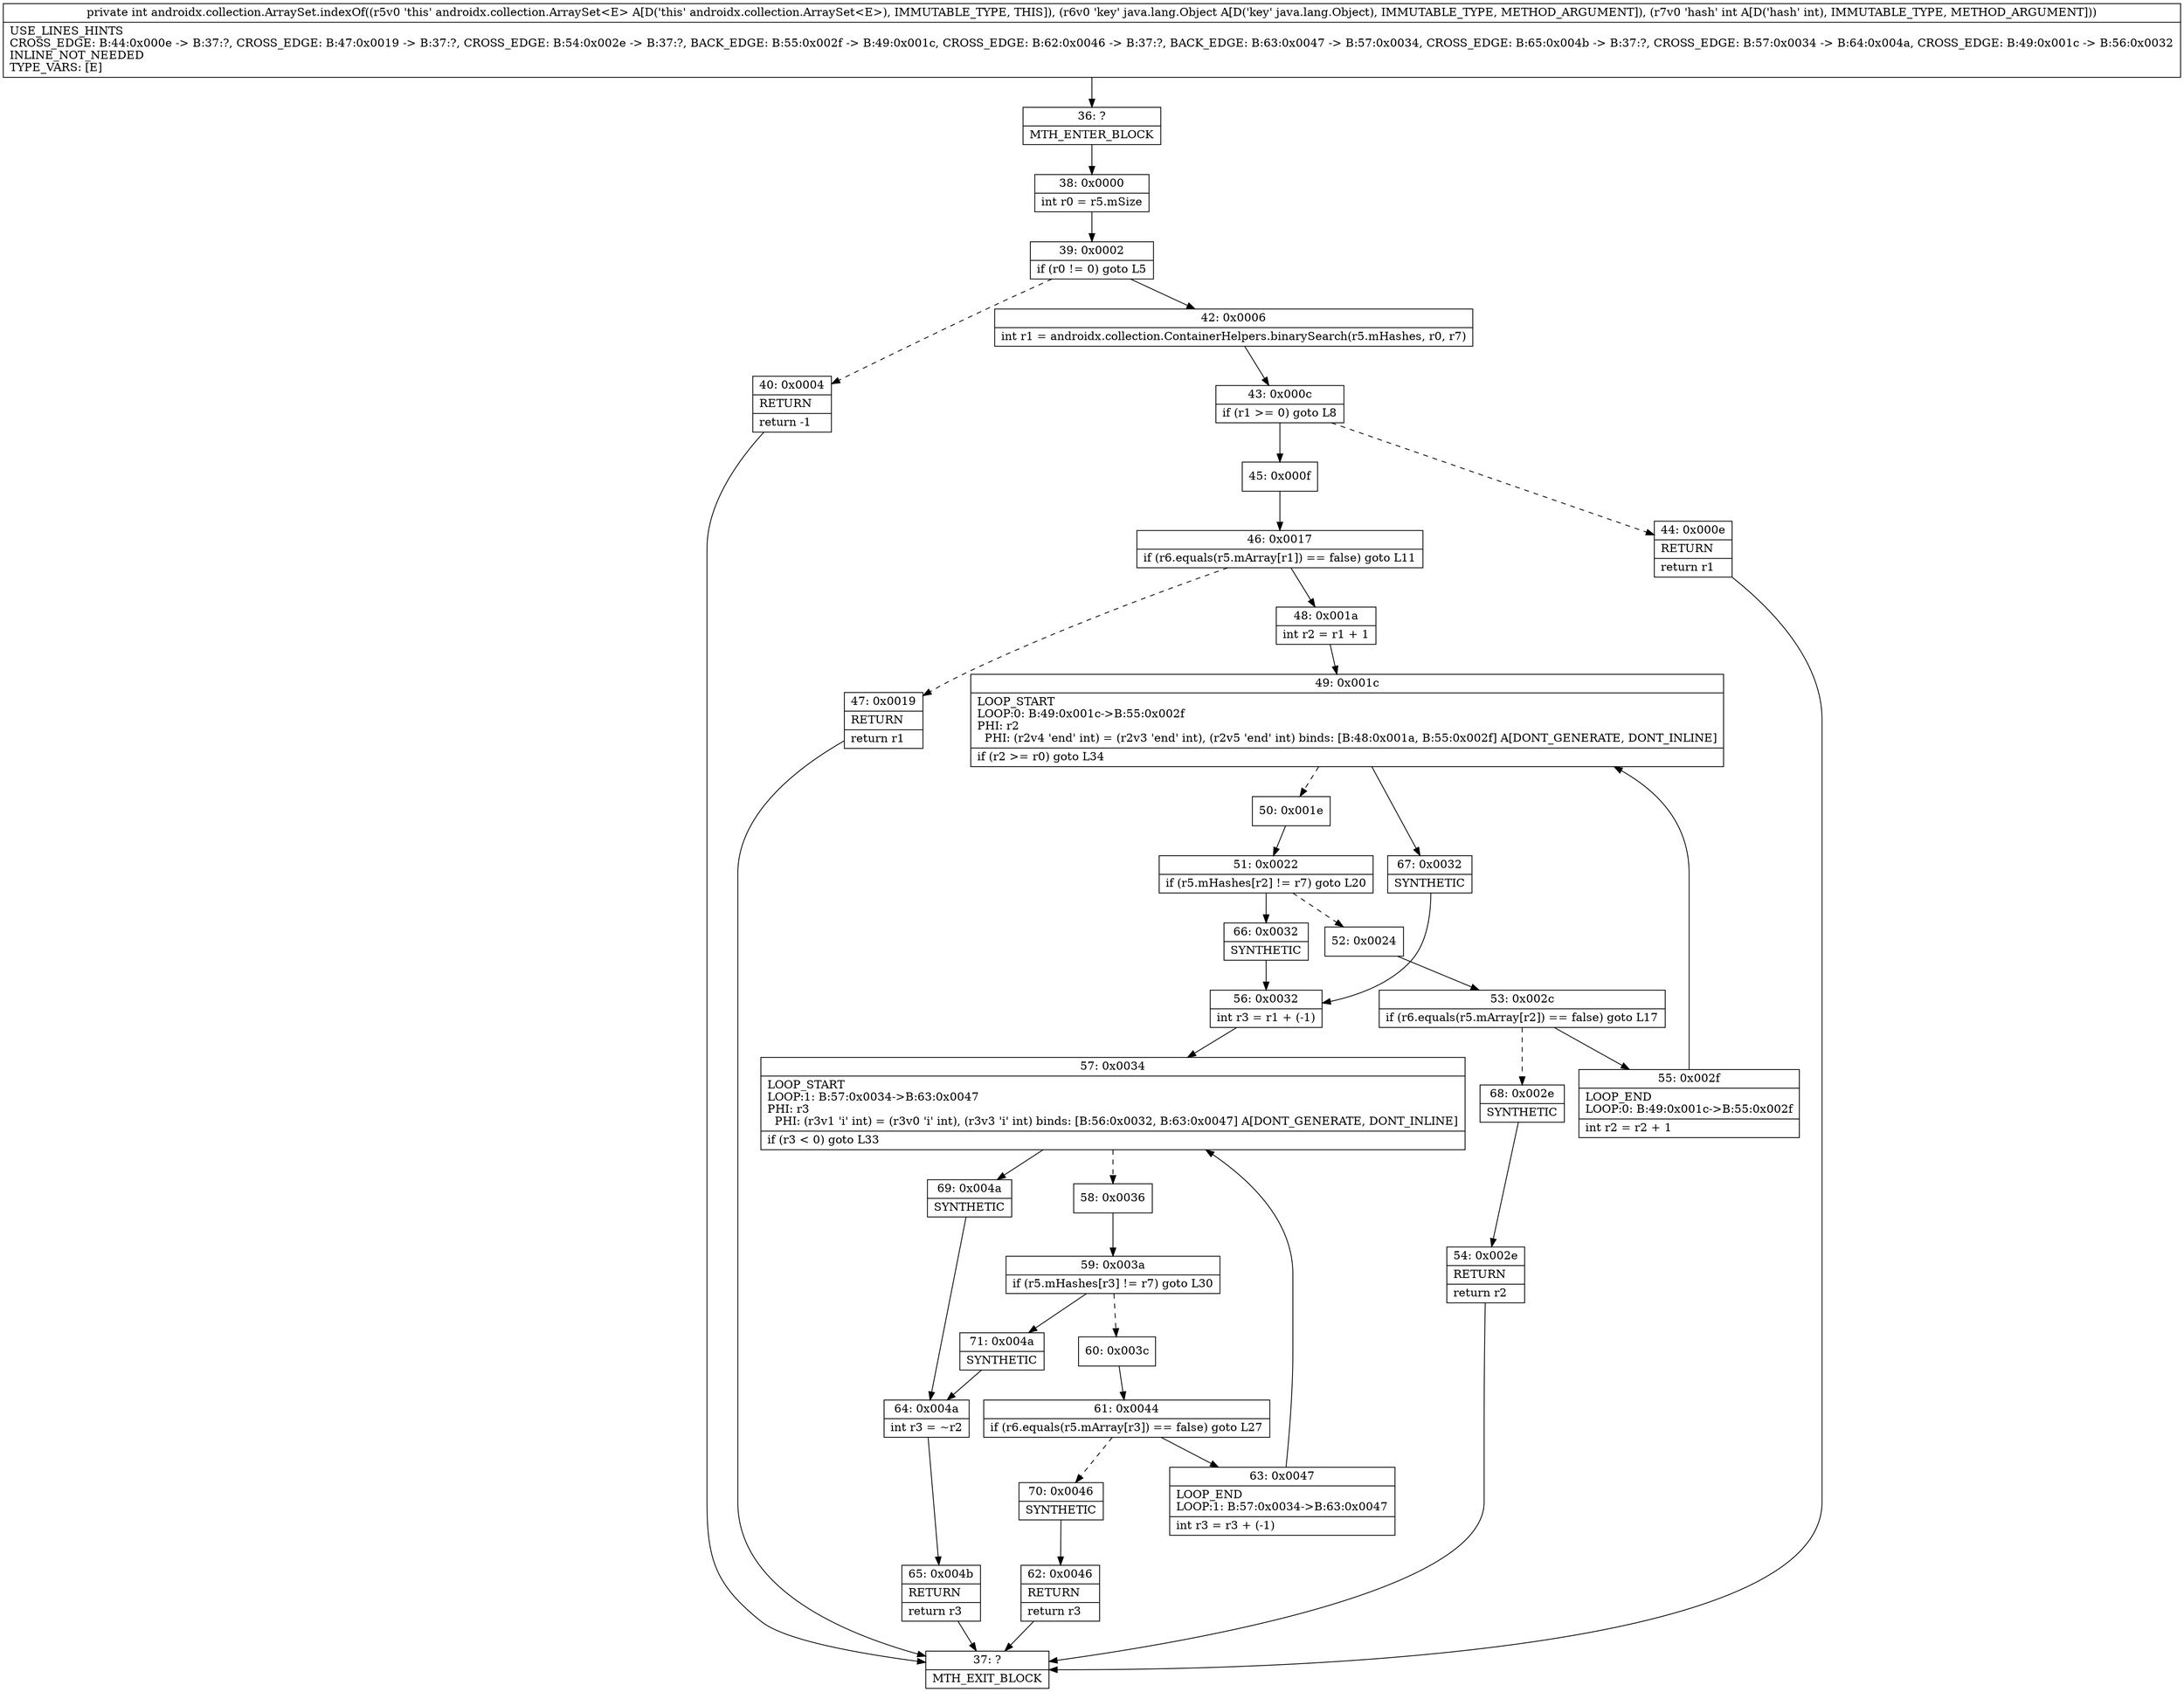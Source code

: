 digraph "CFG forandroidx.collection.ArraySet.indexOf(Ljava\/lang\/Object;I)I" {
Node_36 [shape=record,label="{36\:\ ?|MTH_ENTER_BLOCK\l}"];
Node_38 [shape=record,label="{38\:\ 0x0000|int r0 = r5.mSize\l}"];
Node_39 [shape=record,label="{39\:\ 0x0002|if (r0 != 0) goto L5\l}"];
Node_40 [shape=record,label="{40\:\ 0x0004|RETURN\l|return \-1\l}"];
Node_37 [shape=record,label="{37\:\ ?|MTH_EXIT_BLOCK\l}"];
Node_42 [shape=record,label="{42\:\ 0x0006|int r1 = androidx.collection.ContainerHelpers.binarySearch(r5.mHashes, r0, r7)\l}"];
Node_43 [shape=record,label="{43\:\ 0x000c|if (r1 \>= 0) goto L8\l}"];
Node_44 [shape=record,label="{44\:\ 0x000e|RETURN\l|return r1\l}"];
Node_45 [shape=record,label="{45\:\ 0x000f}"];
Node_46 [shape=record,label="{46\:\ 0x0017|if (r6.equals(r5.mArray[r1]) == false) goto L11\l}"];
Node_47 [shape=record,label="{47\:\ 0x0019|RETURN\l|return r1\l}"];
Node_48 [shape=record,label="{48\:\ 0x001a|int r2 = r1 + 1\l}"];
Node_49 [shape=record,label="{49\:\ 0x001c|LOOP_START\lLOOP:0: B:49:0x001c\-\>B:55:0x002f\lPHI: r2 \l  PHI: (r2v4 'end' int) = (r2v3 'end' int), (r2v5 'end' int) binds: [B:48:0x001a, B:55:0x002f] A[DONT_GENERATE, DONT_INLINE]\l|if (r2 \>= r0) goto L34\l}"];
Node_50 [shape=record,label="{50\:\ 0x001e}"];
Node_51 [shape=record,label="{51\:\ 0x0022|if (r5.mHashes[r2] != r7) goto L20\l}"];
Node_52 [shape=record,label="{52\:\ 0x0024}"];
Node_53 [shape=record,label="{53\:\ 0x002c|if (r6.equals(r5.mArray[r2]) == false) goto L17\l}"];
Node_55 [shape=record,label="{55\:\ 0x002f|LOOP_END\lLOOP:0: B:49:0x001c\-\>B:55:0x002f\l|int r2 = r2 + 1\l}"];
Node_68 [shape=record,label="{68\:\ 0x002e|SYNTHETIC\l}"];
Node_54 [shape=record,label="{54\:\ 0x002e|RETURN\l|return r2\l}"];
Node_66 [shape=record,label="{66\:\ 0x0032|SYNTHETIC\l}"];
Node_56 [shape=record,label="{56\:\ 0x0032|int r3 = r1 + (\-1)\l}"];
Node_57 [shape=record,label="{57\:\ 0x0034|LOOP_START\lLOOP:1: B:57:0x0034\-\>B:63:0x0047\lPHI: r3 \l  PHI: (r3v1 'i' int) = (r3v0 'i' int), (r3v3 'i' int) binds: [B:56:0x0032, B:63:0x0047] A[DONT_GENERATE, DONT_INLINE]\l|if (r3 \< 0) goto L33\l}"];
Node_58 [shape=record,label="{58\:\ 0x0036}"];
Node_59 [shape=record,label="{59\:\ 0x003a|if (r5.mHashes[r3] != r7) goto L30\l}"];
Node_60 [shape=record,label="{60\:\ 0x003c}"];
Node_61 [shape=record,label="{61\:\ 0x0044|if (r6.equals(r5.mArray[r3]) == false) goto L27\l}"];
Node_63 [shape=record,label="{63\:\ 0x0047|LOOP_END\lLOOP:1: B:57:0x0034\-\>B:63:0x0047\l|int r3 = r3 + (\-1)\l}"];
Node_70 [shape=record,label="{70\:\ 0x0046|SYNTHETIC\l}"];
Node_62 [shape=record,label="{62\:\ 0x0046|RETURN\l|return r3\l}"];
Node_71 [shape=record,label="{71\:\ 0x004a|SYNTHETIC\l}"];
Node_64 [shape=record,label="{64\:\ 0x004a|int r3 = ~r2\l}"];
Node_65 [shape=record,label="{65\:\ 0x004b|RETURN\l|return r3\l}"];
Node_69 [shape=record,label="{69\:\ 0x004a|SYNTHETIC\l}"];
Node_67 [shape=record,label="{67\:\ 0x0032|SYNTHETIC\l}"];
MethodNode[shape=record,label="{private int androidx.collection.ArraySet.indexOf((r5v0 'this' androidx.collection.ArraySet\<E\> A[D('this' androidx.collection.ArraySet\<E\>), IMMUTABLE_TYPE, THIS]), (r6v0 'key' java.lang.Object A[D('key' java.lang.Object), IMMUTABLE_TYPE, METHOD_ARGUMENT]), (r7v0 'hash' int A[D('hash' int), IMMUTABLE_TYPE, METHOD_ARGUMENT]))  | USE_LINES_HINTS\lCROSS_EDGE: B:44:0x000e \-\> B:37:?, CROSS_EDGE: B:47:0x0019 \-\> B:37:?, CROSS_EDGE: B:54:0x002e \-\> B:37:?, BACK_EDGE: B:55:0x002f \-\> B:49:0x001c, CROSS_EDGE: B:62:0x0046 \-\> B:37:?, BACK_EDGE: B:63:0x0047 \-\> B:57:0x0034, CROSS_EDGE: B:65:0x004b \-\> B:37:?, CROSS_EDGE: B:57:0x0034 \-\> B:64:0x004a, CROSS_EDGE: B:49:0x001c \-\> B:56:0x0032\lINLINE_NOT_NEEDED\lTYPE_VARS: [E]\l}"];
MethodNode -> Node_36;Node_36 -> Node_38;
Node_38 -> Node_39;
Node_39 -> Node_40[style=dashed];
Node_39 -> Node_42;
Node_40 -> Node_37;
Node_42 -> Node_43;
Node_43 -> Node_44[style=dashed];
Node_43 -> Node_45;
Node_44 -> Node_37;
Node_45 -> Node_46;
Node_46 -> Node_47[style=dashed];
Node_46 -> Node_48;
Node_47 -> Node_37;
Node_48 -> Node_49;
Node_49 -> Node_50[style=dashed];
Node_49 -> Node_67;
Node_50 -> Node_51;
Node_51 -> Node_52[style=dashed];
Node_51 -> Node_66;
Node_52 -> Node_53;
Node_53 -> Node_55;
Node_53 -> Node_68[style=dashed];
Node_55 -> Node_49;
Node_68 -> Node_54;
Node_54 -> Node_37;
Node_66 -> Node_56;
Node_56 -> Node_57;
Node_57 -> Node_58[style=dashed];
Node_57 -> Node_69;
Node_58 -> Node_59;
Node_59 -> Node_60[style=dashed];
Node_59 -> Node_71;
Node_60 -> Node_61;
Node_61 -> Node_63;
Node_61 -> Node_70[style=dashed];
Node_63 -> Node_57;
Node_70 -> Node_62;
Node_62 -> Node_37;
Node_71 -> Node_64;
Node_64 -> Node_65;
Node_65 -> Node_37;
Node_69 -> Node_64;
Node_67 -> Node_56;
}

